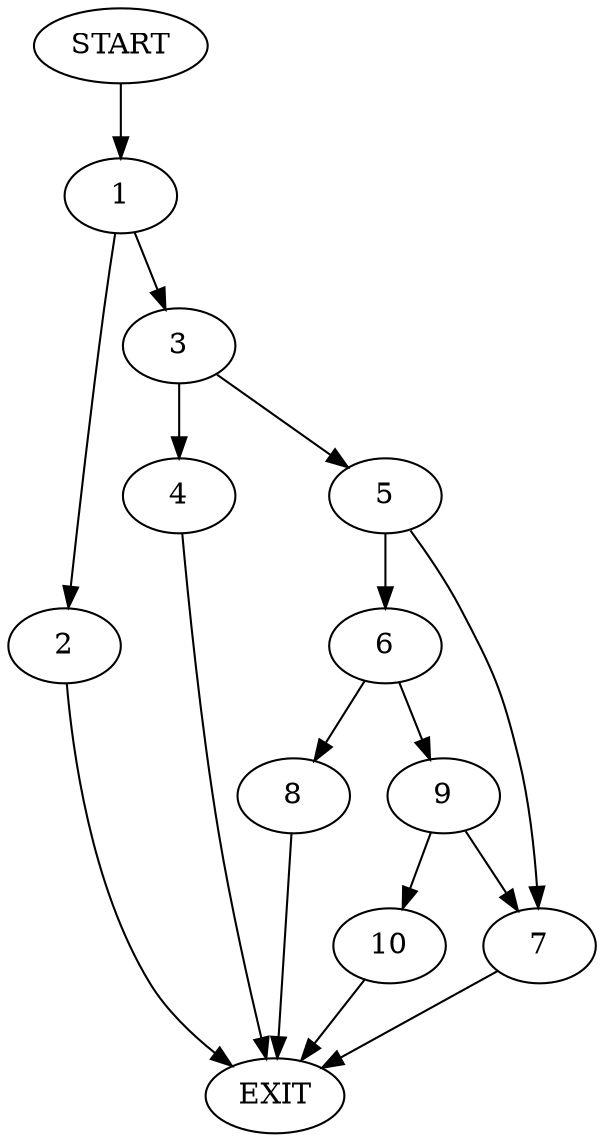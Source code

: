 digraph {
0 [label="START"]
11 [label="EXIT"]
0 -> 1
1 -> 2
1 -> 3
2 -> 11
3 -> 4
3 -> 5
5 -> 6
5 -> 7
4 -> 11
7 -> 11
6 -> 8
6 -> 9
8 -> 11
9 -> 10
9 -> 7
10 -> 11
}
